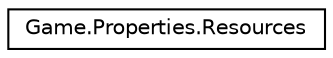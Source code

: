 digraph "Graphical Class Hierarchy"
{
 // LATEX_PDF_SIZE
  edge [fontname="Helvetica",fontsize="10",labelfontname="Helvetica",labelfontsize="10"];
  node [fontname="Helvetica",fontsize="10",shape=record];
  rankdir="LR";
  Node0 [label="Game.Properties.Resources",height=0.2,width=0.4,color="black", fillcolor="white", style="filled",URL="$class_game_1_1_properties_1_1_resources.html",tooltip="Une classe de ressource fortement typée destinée, entre autres, à la consultation des chaînes localis..."];
}
